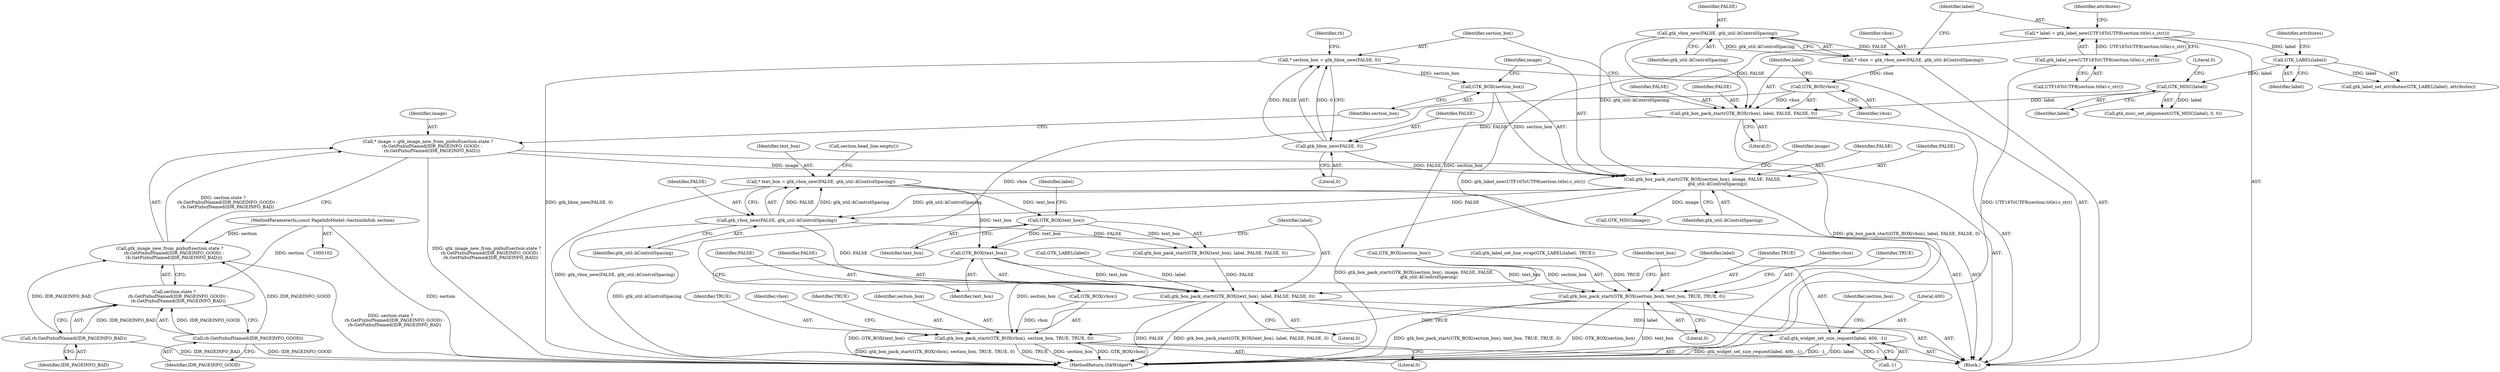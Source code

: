 digraph "0_Chrome_d151a5ef5e357e7d7187fcc1aa8fbb6c31f223cb@pointer" {
"1000220" [label="(Call,GTK_BOX(text_box))"];
"1000177" [label="(Call,* text_box = gtk_vbox_new(FALSE, gtk_util::kControlSpacing))"];
"1000179" [label="(Call,gtk_vbox_new(FALSE, gtk_util::kControlSpacing))"];
"1000164" [label="(Call,gtk_box_pack_start(GTK_BOX(section_box), image, FALSE, FALSE,\n                     gtk_util::kControlSpacing))"];
"1000165" [label="(Call,GTK_BOX(section_box))"];
"1000143" [label="(Call,* section_box = gtk_hbox_new(FALSE, 0))"];
"1000145" [label="(Call,gtk_hbox_new(FALSE, 0))"];
"1000135" [label="(Call,gtk_box_pack_start(GTK_BOX(vbox), label, FALSE, FALSE, 0))"];
"1000136" [label="(Call,GTK_BOX(vbox))"];
"1000106" [label="(Call,* vbox = gtk_vbox_new(FALSE, gtk_util::kControlSpacing))"];
"1000108" [label="(Call,gtk_vbox_new(FALSE, gtk_util::kControlSpacing))"];
"1000131" [label="(Call,GTK_MISC(label))"];
"1000125" [label="(Call,GTK_LABEL(label))"];
"1000112" [label="(Call,* label = gtk_label_new(UTF16ToUTF8(section.title).c_str()))"];
"1000114" [label="(Call,gtk_label_new(UTF16ToUTF8(section.title).c_str()))"];
"1000153" [label="(Call,* image = gtk_image_new_from_pixbuf(section.state ?\n      rb.GetPixbufNamed(IDR_PAGEINFO_GOOD) :\n      rb.GetPixbufNamed(IDR_PAGEINFO_BAD)))"];
"1000155" [label="(Call,gtk_image_new_from_pixbuf(section.state ?\n      rb.GetPixbufNamed(IDR_PAGEINFO_GOOD) :\n      rb.GetPixbufNamed(IDR_PAGEINFO_BAD)))"];
"1000103" [label="(MethodParameterIn,const PageInfoModel::SectionInfo& section)"];
"1000160" [label="(Call,rb.GetPixbufNamed(IDR_PAGEINFO_GOOD))"];
"1000162" [label="(Call,rb.GetPixbufNamed(IDR_PAGEINFO_BAD))"];
"1000196" [label="(Call,GTK_BOX(text_box))"];
"1000219" [label="(Call,gtk_box_pack_start(GTK_BOX(text_box), label, FALSE, FALSE, 0))"];
"1000226" [label="(Call,gtk_widget_set_size_request(label, 400, -1))"];
"1000231" [label="(Call,gtk_box_pack_start(GTK_BOX(section_box), text_box, TRUE, TRUE, 0))"];
"1000238" [label="(Call,gtk_box_pack_start(GTK_BOX(vbox), section_box, TRUE, TRUE, 0))"];
"1000167" [label="(Identifier,image)"];
"1000173" [label="(Identifier,image)"];
"1000179" [label="(Call,gtk_vbox_new(FALSE, gtk_util::kControlSpacing))"];
"1000168" [label="(Identifier,FALSE)"];
"1000169" [label="(Identifier,FALSE)"];
"1000223" [label="(Identifier,FALSE)"];
"1000137" [label="(Identifier,vbox)"];
"1000141" [label="(Literal,0)"];
"1000143" [label="(Call,* section_box = gtk_hbox_new(FALSE, 0))"];
"1000150" [label="(Identifier,rb)"];
"1000156" [label="(Call,section.state ?\n      rb.GetPixbufNamed(IDR_PAGEINFO_GOOD) :\n      rb.GetPixbufNamed(IDR_PAGEINFO_BAD))"];
"1000140" [label="(Identifier,FALSE)"];
"1000220" [label="(Call,GTK_BOX(text_box))"];
"1000130" [label="(Call,gtk_misc_set_alignment(GTK_MISC(label), 0, 0))"];
"1000162" [label="(Call,rb.GetPixbufNamed(IDR_PAGEINFO_BAD))"];
"1000244" [label="(Literal,0)"];
"1000110" [label="(Identifier,gtk_util::kControlSpacing)"];
"1000196" [label="(Call,GTK_BOX(text_box))"];
"1000139" [label="(Identifier,FALSE)"];
"1000147" [label="(Literal,0)"];
"1000144" [label="(Identifier,section_box)"];
"1000211" [label="(Call,gtk_label_set_line_wrap(GTK_LABEL(label), TRUE))"];
"1000178" [label="(Identifier,text_box)"];
"1000131" [label="(Call,GTK_MISC(label))"];
"1000226" [label="(Call,gtk_widget_set_size_request(label, 400, -1))"];
"1000242" [label="(Identifier,TRUE)"];
"1000221" [label="(Identifier,text_box)"];
"1000106" [label="(Call,* vbox = gtk_vbox_new(FALSE, gtk_util::kControlSpacing))"];
"1000163" [label="(Identifier,IDR_PAGEINFO_BAD)"];
"1000231" [label="(Call,gtk_box_pack_start(GTK_BOX(section_box), text_box, TRUE, TRUE, 0))"];
"1000181" [label="(Identifier,gtk_util::kControlSpacing)"];
"1000247" [label="(MethodReturn,GtkWidget*)"];
"1000126" [label="(Identifier,label)"];
"1000234" [label="(Identifier,text_box)"];
"1000229" [label="(Call,-1)"];
"1000225" [label="(Literal,0)"];
"1000241" [label="(Identifier,section_box)"];
"1000236" [label="(Identifier,TRUE)"];
"1000108" [label="(Call,gtk_vbox_new(FALSE, gtk_util::kControlSpacing))"];
"1000107" [label="(Identifier,vbox)"];
"1000232" [label="(Call,GTK_BOX(section_box))"];
"1000138" [label="(Identifier,label)"];
"1000145" [label="(Call,gtk_hbox_new(FALSE, 0))"];
"1000243" [label="(Identifier,TRUE)"];
"1000233" [label="(Identifier,section_box)"];
"1000103" [label="(MethodParameterIn,const PageInfoModel::SectionInfo& section)"];
"1000237" [label="(Literal,0)"];
"1000118" [label="(Identifier,attributes)"];
"1000136" [label="(Call,GTK_BOX(vbox))"];
"1000132" [label="(Identifier,label)"];
"1000166" [label="(Identifier,section_box)"];
"1000135" [label="(Call,gtk_box_pack_start(GTK_BOX(vbox), label, FALSE, FALSE, 0))"];
"1000240" [label="(Identifier,vbox)"];
"1000114" [label="(Call,gtk_label_new(UTF16ToUTF8(section.title).c_str()))"];
"1000154" [label="(Identifier,image)"];
"1000109" [label="(Identifier,FALSE)"];
"1000177" [label="(Call,* text_box = gtk_vbox_new(FALSE, gtk_util::kControlSpacing))"];
"1000113" [label="(Identifier,label)"];
"1000246" [label="(Identifier,vbox)"];
"1000133" [label="(Literal,0)"];
"1000238" [label="(Call,gtk_box_pack_start(GTK_BOX(vbox), section_box, TRUE, TRUE, 0))"];
"1000170" [label="(Identifier,gtk_util::kControlSpacing)"];
"1000164" [label="(Call,gtk_box_pack_start(GTK_BOX(section_box), image, FALSE, FALSE,\n                     gtk_util::kControlSpacing))"];
"1000180" [label="(Identifier,FALSE)"];
"1000112" [label="(Call,* label = gtk_label_new(UTF16ToUTF8(section.title).c_str()))"];
"1000146" [label="(Identifier,FALSE)"];
"1000161" [label="(Identifier,IDR_PAGEINFO_GOOD)"];
"1000235" [label="(Identifier,TRUE)"];
"1000104" [label="(Block,)"];
"1000219" [label="(Call,gtk_box_pack_start(GTK_BOX(text_box), label, FALSE, FALSE, 0))"];
"1000172" [label="(Call,GTK_MISC(image))"];
"1000155" [label="(Call,gtk_image_new_from_pixbuf(section.state ?\n      rb.GetPixbufNamed(IDR_PAGEINFO_GOOD) :\n      rb.GetPixbufNamed(IDR_PAGEINFO_BAD)))"];
"1000153" [label="(Call,* image = gtk_image_new_from_pixbuf(section.state ?\n      rb.GetPixbufNamed(IDR_PAGEINFO_GOOD) :\n      rb.GetPixbufNamed(IDR_PAGEINFO_BAD)))"];
"1000198" [label="(Identifier,label)"];
"1000224" [label="(Identifier,FALSE)"];
"1000115" [label="(Call,UTF16ToUTF8(section.title).c_str())"];
"1000125" [label="(Call,GTK_LABEL(label))"];
"1000195" [label="(Call,gtk_box_pack_start(GTK_BOX(text_box), label, FALSE, FALSE, 0))"];
"1000239" [label="(Call,GTK_BOX(vbox))"];
"1000160" [label="(Call,rb.GetPixbufNamed(IDR_PAGEINFO_GOOD))"];
"1000127" [label="(Identifier,attributes)"];
"1000165" [label="(Call,GTK_BOX(section_box))"];
"1000222" [label="(Identifier,label)"];
"1000228" [label="(Literal,400)"];
"1000197" [label="(Identifier,text_box)"];
"1000227" [label="(Identifier,label)"];
"1000216" [label="(Call,GTK_LABEL(label))"];
"1000124" [label="(Call,gtk_label_set_attributes(GTK_LABEL(label), attributes))"];
"1000184" [label="(Call,section.head_line.empty())"];
"1000220" -> "1000219"  [label="AST: "];
"1000220" -> "1000221"  [label="CFG: "];
"1000221" -> "1000220"  [label="AST: "];
"1000222" -> "1000220"  [label="CFG: "];
"1000220" -> "1000219"  [label="DDG: text_box"];
"1000177" -> "1000220"  [label="DDG: text_box"];
"1000196" -> "1000220"  [label="DDG: text_box"];
"1000220" -> "1000231"  [label="DDG: text_box"];
"1000177" -> "1000104"  [label="AST: "];
"1000177" -> "1000179"  [label="CFG: "];
"1000178" -> "1000177"  [label="AST: "];
"1000179" -> "1000177"  [label="AST: "];
"1000184" -> "1000177"  [label="CFG: "];
"1000177" -> "1000247"  [label="DDG: gtk_vbox_new(FALSE, gtk_util::kControlSpacing)"];
"1000179" -> "1000177"  [label="DDG: FALSE"];
"1000179" -> "1000177"  [label="DDG: gtk_util::kControlSpacing"];
"1000177" -> "1000196"  [label="DDG: text_box"];
"1000179" -> "1000181"  [label="CFG: "];
"1000180" -> "1000179"  [label="AST: "];
"1000181" -> "1000179"  [label="AST: "];
"1000179" -> "1000247"  [label="DDG: gtk_util::kControlSpacing"];
"1000164" -> "1000179"  [label="DDG: FALSE"];
"1000164" -> "1000179"  [label="DDG: gtk_util::kControlSpacing"];
"1000179" -> "1000195"  [label="DDG: FALSE"];
"1000179" -> "1000219"  [label="DDG: FALSE"];
"1000164" -> "1000104"  [label="AST: "];
"1000164" -> "1000170"  [label="CFG: "];
"1000165" -> "1000164"  [label="AST: "];
"1000167" -> "1000164"  [label="AST: "];
"1000168" -> "1000164"  [label="AST: "];
"1000169" -> "1000164"  [label="AST: "];
"1000170" -> "1000164"  [label="AST: "];
"1000173" -> "1000164"  [label="CFG: "];
"1000164" -> "1000247"  [label="DDG: gtk_box_pack_start(GTK_BOX(section_box), image, FALSE, FALSE,\n                     gtk_util::kControlSpacing)"];
"1000165" -> "1000164"  [label="DDG: section_box"];
"1000153" -> "1000164"  [label="DDG: image"];
"1000145" -> "1000164"  [label="DDG: FALSE"];
"1000108" -> "1000164"  [label="DDG: gtk_util::kControlSpacing"];
"1000164" -> "1000172"  [label="DDG: image"];
"1000165" -> "1000166"  [label="CFG: "];
"1000166" -> "1000165"  [label="AST: "];
"1000167" -> "1000165"  [label="CFG: "];
"1000143" -> "1000165"  [label="DDG: section_box"];
"1000165" -> "1000232"  [label="DDG: section_box"];
"1000143" -> "1000104"  [label="AST: "];
"1000143" -> "1000145"  [label="CFG: "];
"1000144" -> "1000143"  [label="AST: "];
"1000145" -> "1000143"  [label="AST: "];
"1000150" -> "1000143"  [label="CFG: "];
"1000143" -> "1000247"  [label="DDG: gtk_hbox_new(FALSE, 0)"];
"1000145" -> "1000143"  [label="DDG: FALSE"];
"1000145" -> "1000143"  [label="DDG: 0"];
"1000145" -> "1000147"  [label="CFG: "];
"1000146" -> "1000145"  [label="AST: "];
"1000147" -> "1000145"  [label="AST: "];
"1000135" -> "1000145"  [label="DDG: FALSE"];
"1000135" -> "1000104"  [label="AST: "];
"1000135" -> "1000141"  [label="CFG: "];
"1000136" -> "1000135"  [label="AST: "];
"1000138" -> "1000135"  [label="AST: "];
"1000139" -> "1000135"  [label="AST: "];
"1000140" -> "1000135"  [label="AST: "];
"1000141" -> "1000135"  [label="AST: "];
"1000144" -> "1000135"  [label="CFG: "];
"1000135" -> "1000247"  [label="DDG: gtk_box_pack_start(GTK_BOX(vbox), label, FALSE, FALSE, 0)"];
"1000136" -> "1000135"  [label="DDG: vbox"];
"1000131" -> "1000135"  [label="DDG: label"];
"1000108" -> "1000135"  [label="DDG: FALSE"];
"1000136" -> "1000137"  [label="CFG: "];
"1000137" -> "1000136"  [label="AST: "];
"1000138" -> "1000136"  [label="CFG: "];
"1000106" -> "1000136"  [label="DDG: vbox"];
"1000136" -> "1000239"  [label="DDG: vbox"];
"1000106" -> "1000104"  [label="AST: "];
"1000106" -> "1000108"  [label="CFG: "];
"1000107" -> "1000106"  [label="AST: "];
"1000108" -> "1000106"  [label="AST: "];
"1000113" -> "1000106"  [label="CFG: "];
"1000108" -> "1000106"  [label="DDG: FALSE"];
"1000108" -> "1000106"  [label="DDG: gtk_util::kControlSpacing"];
"1000108" -> "1000110"  [label="CFG: "];
"1000109" -> "1000108"  [label="AST: "];
"1000110" -> "1000108"  [label="AST: "];
"1000131" -> "1000130"  [label="AST: "];
"1000131" -> "1000132"  [label="CFG: "];
"1000132" -> "1000131"  [label="AST: "];
"1000133" -> "1000131"  [label="CFG: "];
"1000131" -> "1000130"  [label="DDG: label"];
"1000125" -> "1000131"  [label="DDG: label"];
"1000125" -> "1000124"  [label="AST: "];
"1000125" -> "1000126"  [label="CFG: "];
"1000126" -> "1000125"  [label="AST: "];
"1000127" -> "1000125"  [label="CFG: "];
"1000125" -> "1000124"  [label="DDG: label"];
"1000112" -> "1000125"  [label="DDG: label"];
"1000112" -> "1000104"  [label="AST: "];
"1000112" -> "1000114"  [label="CFG: "];
"1000113" -> "1000112"  [label="AST: "];
"1000114" -> "1000112"  [label="AST: "];
"1000118" -> "1000112"  [label="CFG: "];
"1000112" -> "1000247"  [label="DDG: gtk_label_new(UTF16ToUTF8(section.title).c_str())"];
"1000114" -> "1000112"  [label="DDG: UTF16ToUTF8(section.title).c_str()"];
"1000114" -> "1000115"  [label="CFG: "];
"1000115" -> "1000114"  [label="AST: "];
"1000114" -> "1000247"  [label="DDG: UTF16ToUTF8(section.title).c_str()"];
"1000153" -> "1000104"  [label="AST: "];
"1000153" -> "1000155"  [label="CFG: "];
"1000154" -> "1000153"  [label="AST: "];
"1000155" -> "1000153"  [label="AST: "];
"1000166" -> "1000153"  [label="CFG: "];
"1000153" -> "1000247"  [label="DDG: gtk_image_new_from_pixbuf(section.state ?\n      rb.GetPixbufNamed(IDR_PAGEINFO_GOOD) :\n      rb.GetPixbufNamed(IDR_PAGEINFO_BAD))"];
"1000155" -> "1000153"  [label="DDG: section.state ?\n      rb.GetPixbufNamed(IDR_PAGEINFO_GOOD) :\n      rb.GetPixbufNamed(IDR_PAGEINFO_BAD)"];
"1000155" -> "1000156"  [label="CFG: "];
"1000156" -> "1000155"  [label="AST: "];
"1000155" -> "1000247"  [label="DDG: section.state ?\n      rb.GetPixbufNamed(IDR_PAGEINFO_GOOD) :\n      rb.GetPixbufNamed(IDR_PAGEINFO_BAD)"];
"1000103" -> "1000155"  [label="DDG: section"];
"1000160" -> "1000155"  [label="DDG: IDR_PAGEINFO_GOOD"];
"1000162" -> "1000155"  [label="DDG: IDR_PAGEINFO_BAD"];
"1000103" -> "1000102"  [label="AST: "];
"1000103" -> "1000247"  [label="DDG: section"];
"1000103" -> "1000156"  [label="DDG: section"];
"1000160" -> "1000156"  [label="AST: "];
"1000160" -> "1000161"  [label="CFG: "];
"1000161" -> "1000160"  [label="AST: "];
"1000156" -> "1000160"  [label="CFG: "];
"1000160" -> "1000247"  [label="DDG: IDR_PAGEINFO_GOOD"];
"1000160" -> "1000156"  [label="DDG: IDR_PAGEINFO_GOOD"];
"1000162" -> "1000156"  [label="AST: "];
"1000162" -> "1000163"  [label="CFG: "];
"1000163" -> "1000162"  [label="AST: "];
"1000156" -> "1000162"  [label="CFG: "];
"1000162" -> "1000247"  [label="DDG: IDR_PAGEINFO_BAD"];
"1000162" -> "1000156"  [label="DDG: IDR_PAGEINFO_BAD"];
"1000196" -> "1000195"  [label="AST: "];
"1000196" -> "1000197"  [label="CFG: "];
"1000197" -> "1000196"  [label="AST: "];
"1000198" -> "1000196"  [label="CFG: "];
"1000196" -> "1000195"  [label="DDG: text_box"];
"1000219" -> "1000104"  [label="AST: "];
"1000219" -> "1000225"  [label="CFG: "];
"1000222" -> "1000219"  [label="AST: "];
"1000223" -> "1000219"  [label="AST: "];
"1000224" -> "1000219"  [label="AST: "];
"1000225" -> "1000219"  [label="AST: "];
"1000227" -> "1000219"  [label="CFG: "];
"1000219" -> "1000247"  [label="DDG: FALSE"];
"1000219" -> "1000247"  [label="DDG: gtk_box_pack_start(GTK_BOX(text_box), label, FALSE, FALSE, 0)"];
"1000219" -> "1000247"  [label="DDG: GTK_BOX(text_box)"];
"1000216" -> "1000219"  [label="DDG: label"];
"1000195" -> "1000219"  [label="DDG: FALSE"];
"1000219" -> "1000226"  [label="DDG: label"];
"1000226" -> "1000104"  [label="AST: "];
"1000226" -> "1000229"  [label="CFG: "];
"1000227" -> "1000226"  [label="AST: "];
"1000228" -> "1000226"  [label="AST: "];
"1000229" -> "1000226"  [label="AST: "];
"1000233" -> "1000226"  [label="CFG: "];
"1000226" -> "1000247"  [label="DDG: label"];
"1000226" -> "1000247"  [label="DDG: gtk_widget_set_size_request(label, 400, -1)"];
"1000226" -> "1000247"  [label="DDG: -1"];
"1000229" -> "1000226"  [label="DDG: 1"];
"1000231" -> "1000104"  [label="AST: "];
"1000231" -> "1000237"  [label="CFG: "];
"1000232" -> "1000231"  [label="AST: "];
"1000234" -> "1000231"  [label="AST: "];
"1000235" -> "1000231"  [label="AST: "];
"1000236" -> "1000231"  [label="AST: "];
"1000237" -> "1000231"  [label="AST: "];
"1000240" -> "1000231"  [label="CFG: "];
"1000231" -> "1000247"  [label="DDG: gtk_box_pack_start(GTK_BOX(section_box), text_box, TRUE, TRUE, 0)"];
"1000231" -> "1000247"  [label="DDG: GTK_BOX(section_box)"];
"1000231" -> "1000247"  [label="DDG: text_box"];
"1000232" -> "1000231"  [label="DDG: section_box"];
"1000211" -> "1000231"  [label="DDG: TRUE"];
"1000231" -> "1000238"  [label="DDG: TRUE"];
"1000238" -> "1000104"  [label="AST: "];
"1000238" -> "1000244"  [label="CFG: "];
"1000239" -> "1000238"  [label="AST: "];
"1000241" -> "1000238"  [label="AST: "];
"1000242" -> "1000238"  [label="AST: "];
"1000243" -> "1000238"  [label="AST: "];
"1000244" -> "1000238"  [label="AST: "];
"1000246" -> "1000238"  [label="CFG: "];
"1000238" -> "1000247"  [label="DDG: GTK_BOX(vbox)"];
"1000238" -> "1000247"  [label="DDG: gtk_box_pack_start(GTK_BOX(vbox), section_box, TRUE, TRUE, 0)"];
"1000238" -> "1000247"  [label="DDG: TRUE"];
"1000238" -> "1000247"  [label="DDG: section_box"];
"1000239" -> "1000238"  [label="DDG: vbox"];
"1000232" -> "1000238"  [label="DDG: section_box"];
}
